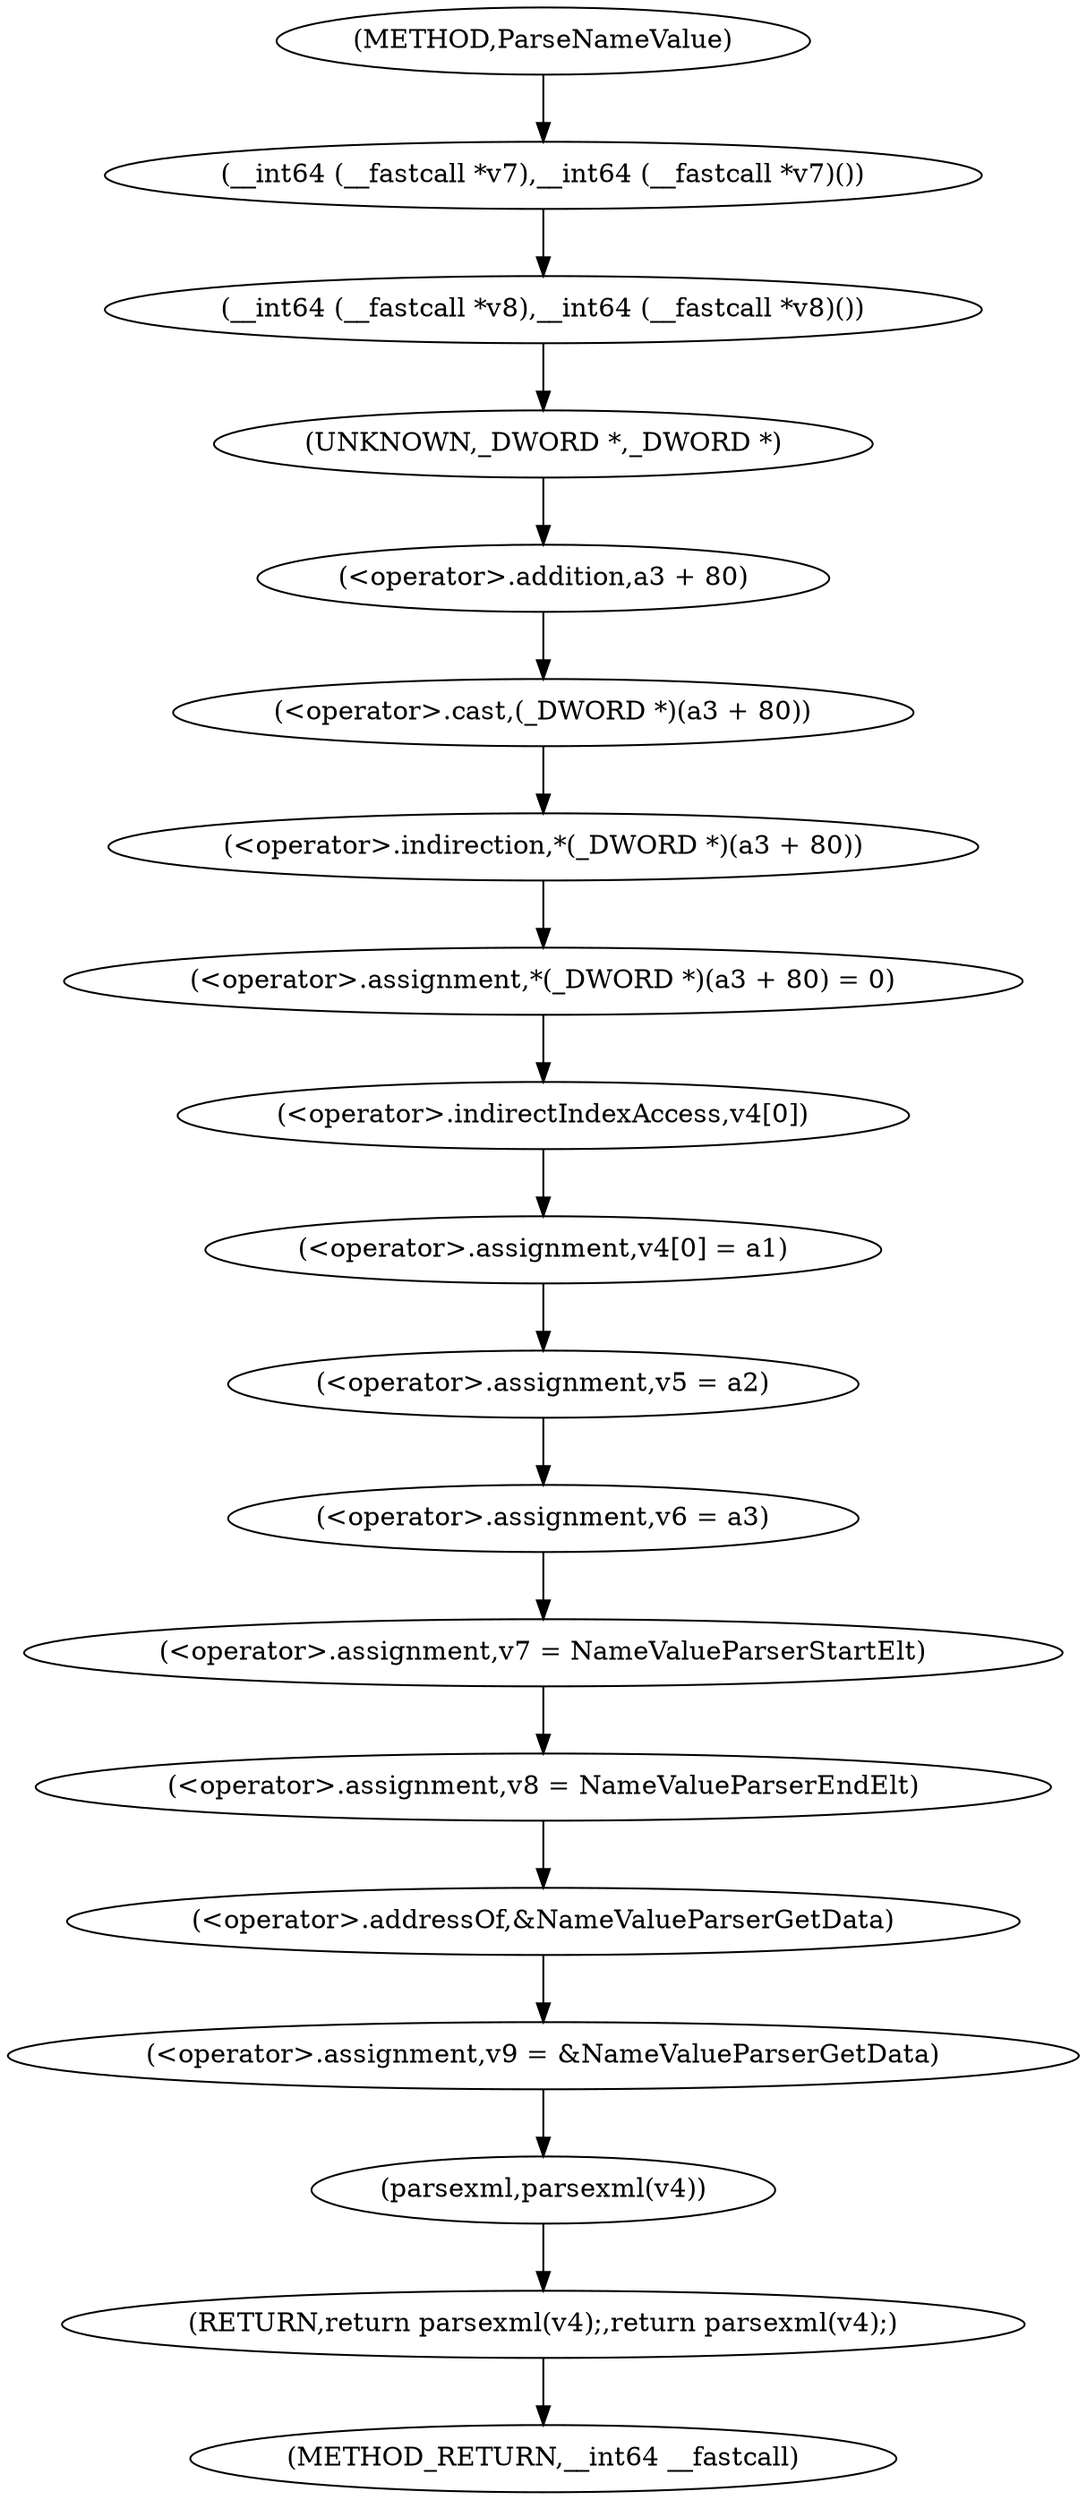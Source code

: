 digraph ParseNameValue {  
"1000116" [label = "(__int64 (__fastcall *v7),__int64 (__fastcall *v7)())" ]
"1000117" [label = "(__int64 (__fastcall *v8),__int64 (__fastcall *v8)())" ]
"1000122" [label = "(<operator>.assignment,*(_DWORD *)(a3 + 80) = 0)" ]
"1000123" [label = "(<operator>.indirection,*(_DWORD *)(a3 + 80))" ]
"1000124" [label = "(<operator>.cast,(_DWORD *)(a3 + 80))" ]
"1000125" [label = "(UNKNOWN,_DWORD *,_DWORD *)" ]
"1000126" [label = "(<operator>.addition,a3 + 80)" ]
"1000130" [label = "(<operator>.assignment,v4[0] = a1)" ]
"1000131" [label = "(<operator>.indirectIndexAccess,v4[0])" ]
"1000135" [label = "(<operator>.assignment,v5 = a2)" ]
"1000138" [label = "(<operator>.assignment,v6 = a3)" ]
"1000141" [label = "(<operator>.assignment,v7 = NameValueParserStartElt)" ]
"1000144" [label = "(<operator>.assignment,v8 = NameValueParserEndElt)" ]
"1000147" [label = "(<operator>.assignment,v9 = &NameValueParserGetData)" ]
"1000149" [label = "(<operator>.addressOf,&NameValueParserGetData)" ]
"1000152" [label = "(RETURN,return parsexml(v4);,return parsexml(v4);)" ]
"1000153" [label = "(parsexml,parsexml(v4))" ]
"1000108" [label = "(METHOD,ParseNameValue)" ]
"1000155" [label = "(METHOD_RETURN,__int64 __fastcall)" ]
  "1000116" -> "1000117" 
  "1000117" -> "1000125" 
  "1000122" -> "1000131" 
  "1000123" -> "1000122" 
  "1000124" -> "1000123" 
  "1000125" -> "1000126" 
  "1000126" -> "1000124" 
  "1000130" -> "1000135" 
  "1000131" -> "1000130" 
  "1000135" -> "1000138" 
  "1000138" -> "1000141" 
  "1000141" -> "1000144" 
  "1000144" -> "1000149" 
  "1000147" -> "1000153" 
  "1000149" -> "1000147" 
  "1000152" -> "1000155" 
  "1000153" -> "1000152" 
  "1000108" -> "1000116" 
}
